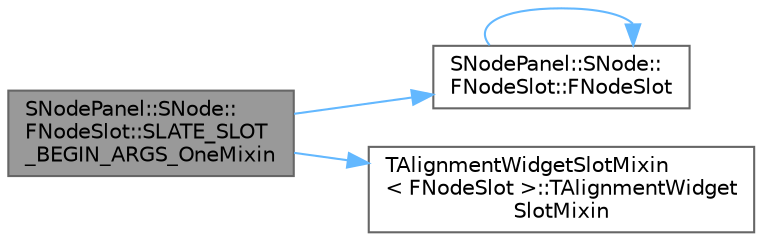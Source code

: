 digraph "SNodePanel::SNode::FNodeSlot::SLATE_SLOT_BEGIN_ARGS_OneMixin"
{
 // INTERACTIVE_SVG=YES
 // LATEX_PDF_SIZE
  bgcolor="transparent";
  edge [fontname=Helvetica,fontsize=10,labelfontname=Helvetica,labelfontsize=10];
  node [fontname=Helvetica,fontsize=10,shape=box,height=0.2,width=0.4];
  rankdir="LR";
  Node1 [id="Node000001",label="SNodePanel::SNode::\lFNodeSlot::SLATE_SLOT\l_BEGIN_ARGS_OneMixin",height=0.2,width=0.4,color="gray40", fillcolor="grey60", style="filled", fontcolor="black",tooltip=" "];
  Node1 -> Node2 [id="edge1_Node000001_Node000002",color="steelblue1",style="solid",tooltip=" "];
  Node2 [id="Node000002",label="SNodePanel::SNode::\lFNodeSlot::FNodeSlot",height=0.2,width=0.4,color="grey40", fillcolor="white", style="filled",URL="$d8/d2e/classSNodePanel_1_1SNode_1_1FNodeSlot.html#a47166d12bb588bdaac9a41dd0a664ed0",tooltip=" "];
  Node2 -> Node2 [id="edge2_Node000002_Node000002",color="steelblue1",style="solid",tooltip=" "];
  Node1 -> Node3 [id="edge3_Node000001_Node000003",color="steelblue1",style="solid",tooltip=" "];
  Node3 [id="Node000003",label="TAlignmentWidgetSlotMixin\l\< FNodeSlot \>::TAlignmentWidget\lSlotMixin",height=0.2,width=0.4,color="grey40", fillcolor="white", style="filled",URL="$db/dc6/classTAlignmentWidgetSlotMixin.html#a20c533384a07bc6d503bde1fd3bf7b89",tooltip=" "];
}
